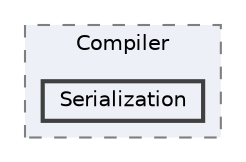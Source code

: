 digraph "/Users/fola/Documents/ArkScript/Ark/include/Ark/Compiler/Serialization"
{
 // INTERACTIVE_SVG=YES
 // LATEX_PDF_SIZE
  bgcolor="transparent";
  edge [fontname=Helvetica,fontsize=10,labelfontname=Helvetica,labelfontsize=10];
  node [fontname=Helvetica,fontsize=10,shape=box,height=0.2,width=0.4];
  compound=true
  subgraph clusterdir_e4f19535f57335fb80a0267cec25bf70 {
    graph [ bgcolor="#edf0f7", pencolor="grey50", label="Compiler", fontname=Helvetica,fontsize=10 style="filled,dashed", URL="dir_e4f19535f57335fb80a0267cec25bf70.html",tooltip=""]
  dir_e52324a65be290ff58d11570a14d6b11 [label="Serialization", fillcolor="#edf0f7", color="grey25", style="filled,bold", URL="dir_e52324a65be290ff58d11570a14d6b11.html",tooltip=""];
  }
}
